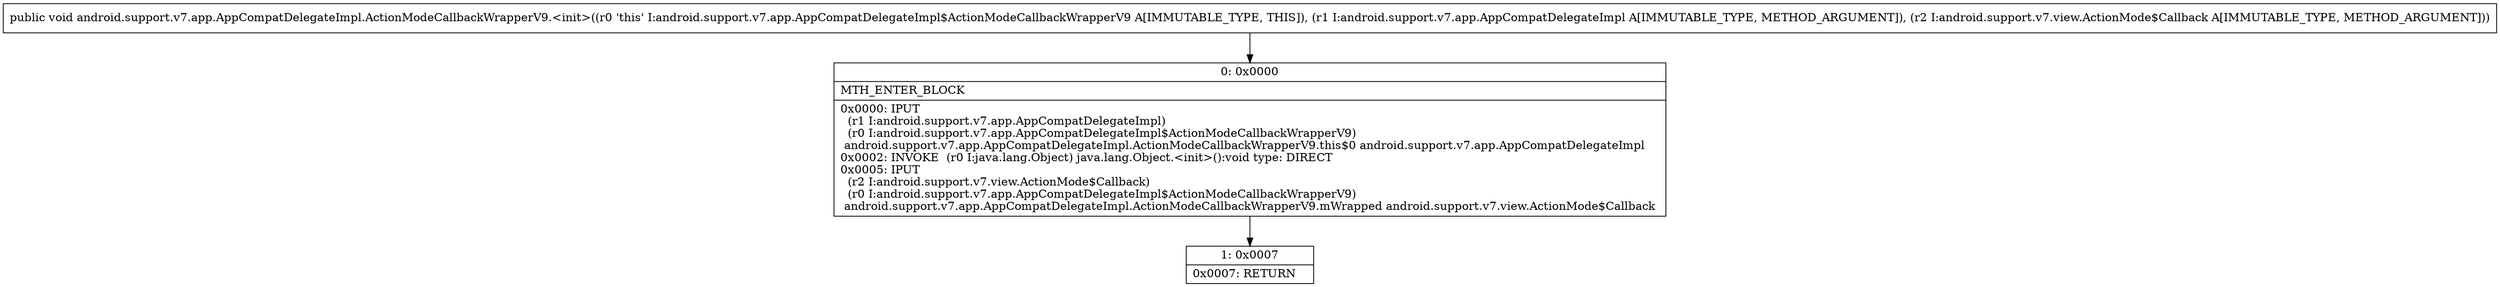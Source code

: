 digraph "CFG forandroid.support.v7.app.AppCompatDelegateImpl.ActionModeCallbackWrapperV9.\<init\>(Landroid\/support\/v7\/app\/AppCompatDelegateImpl;Landroid\/support\/v7\/view\/ActionMode$Callback;)V" {
Node_0 [shape=record,label="{0\:\ 0x0000|MTH_ENTER_BLOCK\l|0x0000: IPUT  \l  (r1 I:android.support.v7.app.AppCompatDelegateImpl)\l  (r0 I:android.support.v7.app.AppCompatDelegateImpl$ActionModeCallbackWrapperV9)\l android.support.v7.app.AppCompatDelegateImpl.ActionModeCallbackWrapperV9.this$0 android.support.v7.app.AppCompatDelegateImpl \l0x0002: INVOKE  (r0 I:java.lang.Object) java.lang.Object.\<init\>():void type: DIRECT \l0x0005: IPUT  \l  (r2 I:android.support.v7.view.ActionMode$Callback)\l  (r0 I:android.support.v7.app.AppCompatDelegateImpl$ActionModeCallbackWrapperV9)\l android.support.v7.app.AppCompatDelegateImpl.ActionModeCallbackWrapperV9.mWrapped android.support.v7.view.ActionMode$Callback \l}"];
Node_1 [shape=record,label="{1\:\ 0x0007|0x0007: RETURN   \l}"];
MethodNode[shape=record,label="{public void android.support.v7.app.AppCompatDelegateImpl.ActionModeCallbackWrapperV9.\<init\>((r0 'this' I:android.support.v7.app.AppCompatDelegateImpl$ActionModeCallbackWrapperV9 A[IMMUTABLE_TYPE, THIS]), (r1 I:android.support.v7.app.AppCompatDelegateImpl A[IMMUTABLE_TYPE, METHOD_ARGUMENT]), (r2 I:android.support.v7.view.ActionMode$Callback A[IMMUTABLE_TYPE, METHOD_ARGUMENT])) }"];
MethodNode -> Node_0;
Node_0 -> Node_1;
}

